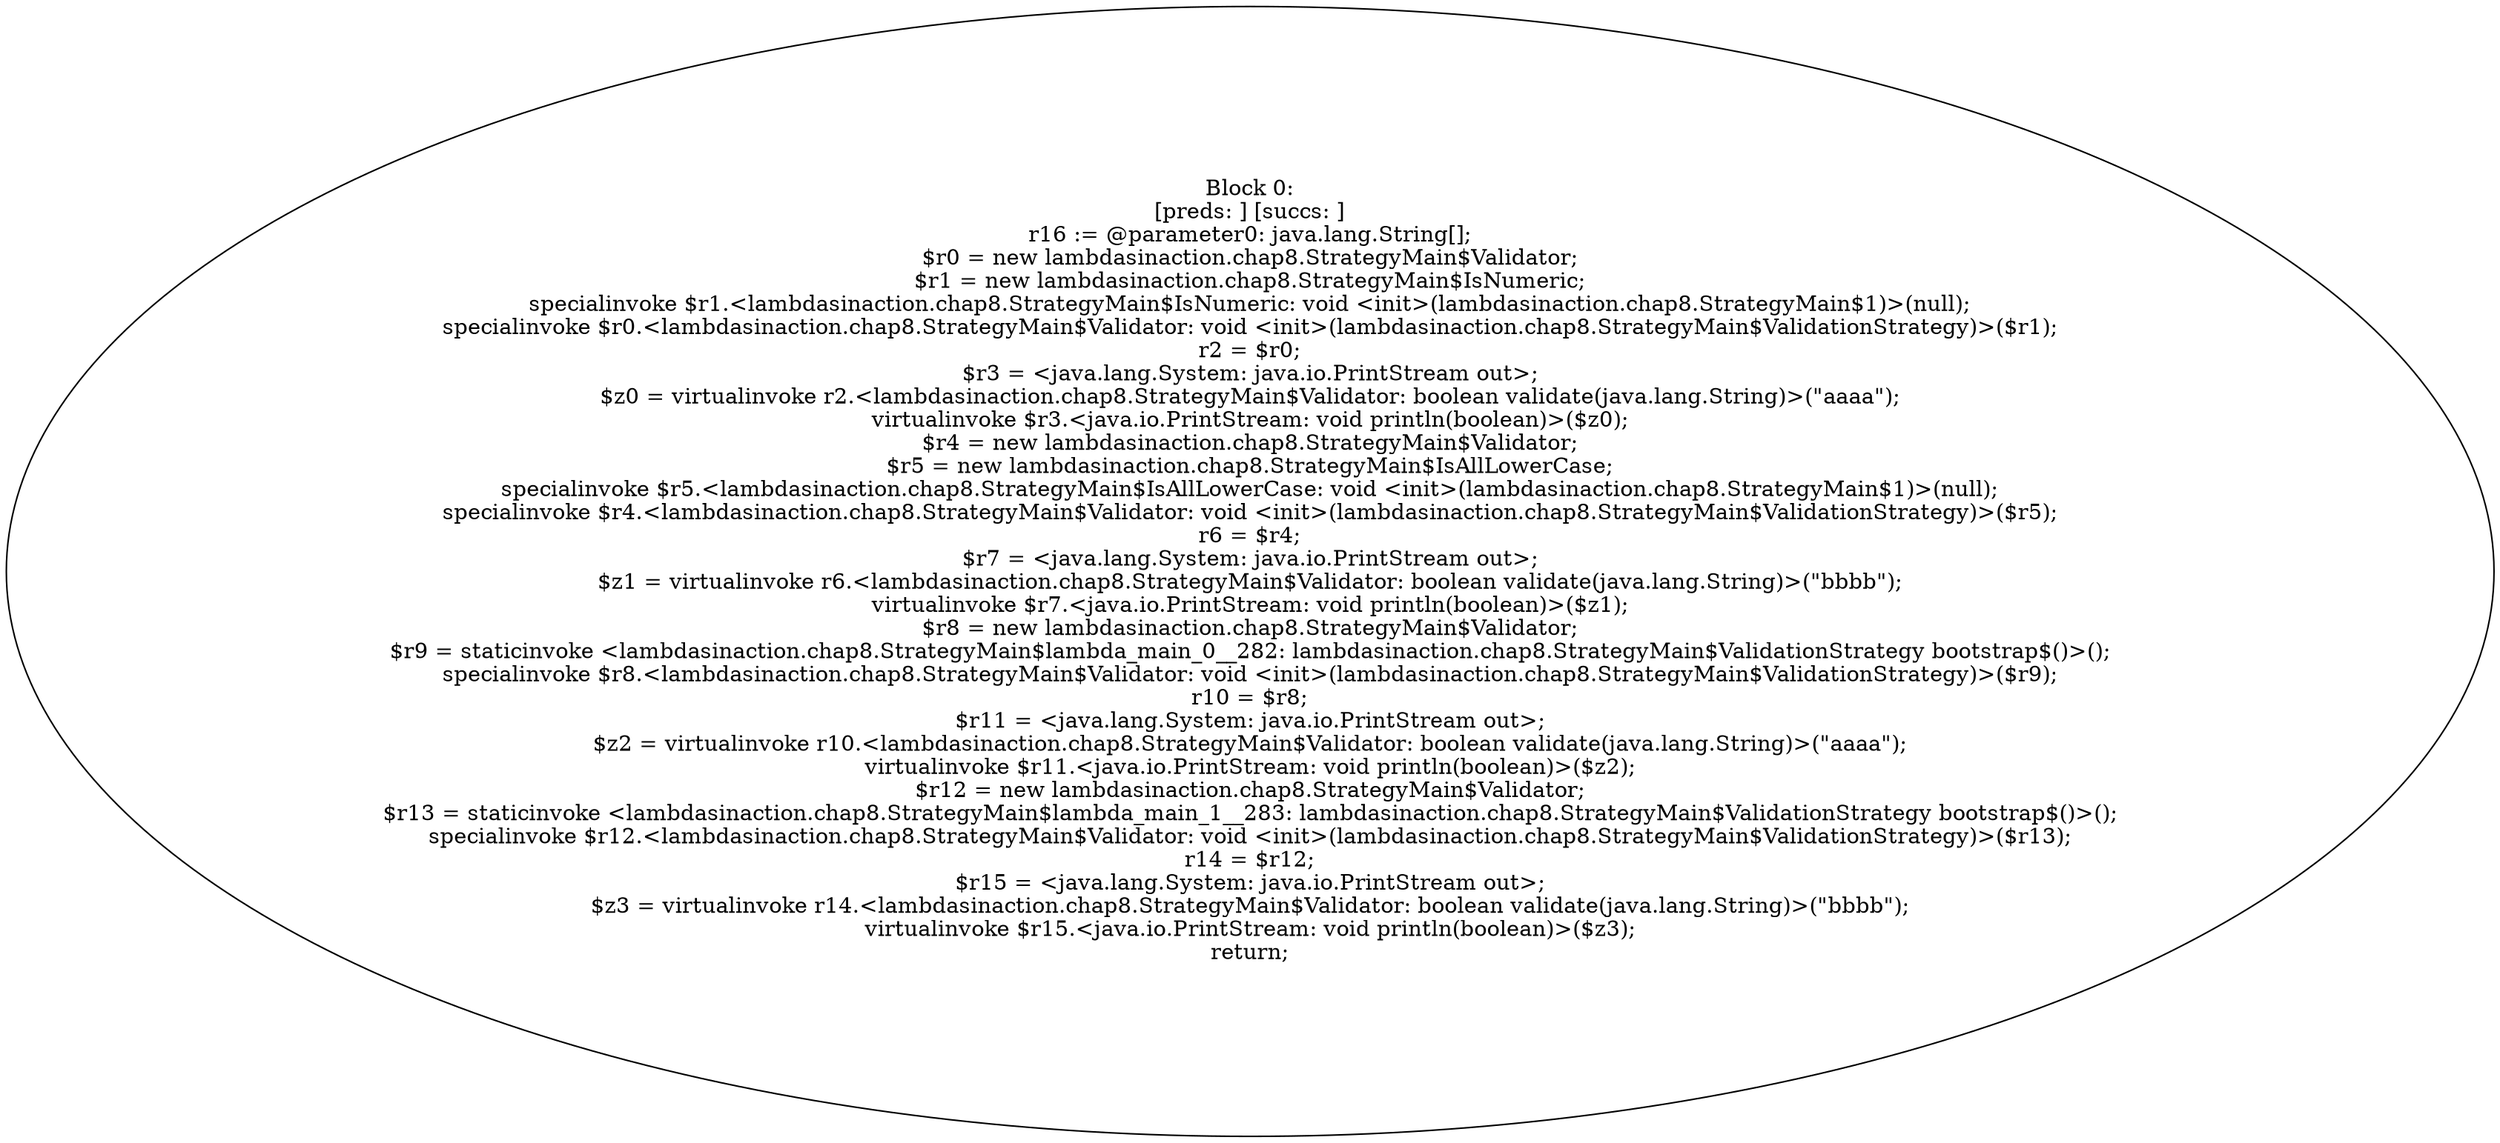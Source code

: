 digraph "unitGraph" {
    "Block 0:
[preds: ] [succs: ]
r16 := @parameter0: java.lang.String[];
$r0 = new lambdasinaction.chap8.StrategyMain$Validator;
$r1 = new lambdasinaction.chap8.StrategyMain$IsNumeric;
specialinvoke $r1.<lambdasinaction.chap8.StrategyMain$IsNumeric: void <init>(lambdasinaction.chap8.StrategyMain$1)>(null);
specialinvoke $r0.<lambdasinaction.chap8.StrategyMain$Validator: void <init>(lambdasinaction.chap8.StrategyMain$ValidationStrategy)>($r1);
r2 = $r0;
$r3 = <java.lang.System: java.io.PrintStream out>;
$z0 = virtualinvoke r2.<lambdasinaction.chap8.StrategyMain$Validator: boolean validate(java.lang.String)>(\"aaaa\");
virtualinvoke $r3.<java.io.PrintStream: void println(boolean)>($z0);
$r4 = new lambdasinaction.chap8.StrategyMain$Validator;
$r5 = new lambdasinaction.chap8.StrategyMain$IsAllLowerCase;
specialinvoke $r5.<lambdasinaction.chap8.StrategyMain$IsAllLowerCase: void <init>(lambdasinaction.chap8.StrategyMain$1)>(null);
specialinvoke $r4.<lambdasinaction.chap8.StrategyMain$Validator: void <init>(lambdasinaction.chap8.StrategyMain$ValidationStrategy)>($r5);
r6 = $r4;
$r7 = <java.lang.System: java.io.PrintStream out>;
$z1 = virtualinvoke r6.<lambdasinaction.chap8.StrategyMain$Validator: boolean validate(java.lang.String)>(\"bbbb\");
virtualinvoke $r7.<java.io.PrintStream: void println(boolean)>($z1);
$r8 = new lambdasinaction.chap8.StrategyMain$Validator;
$r9 = staticinvoke <lambdasinaction.chap8.StrategyMain$lambda_main_0__282: lambdasinaction.chap8.StrategyMain$ValidationStrategy bootstrap$()>();
specialinvoke $r8.<lambdasinaction.chap8.StrategyMain$Validator: void <init>(lambdasinaction.chap8.StrategyMain$ValidationStrategy)>($r9);
r10 = $r8;
$r11 = <java.lang.System: java.io.PrintStream out>;
$z2 = virtualinvoke r10.<lambdasinaction.chap8.StrategyMain$Validator: boolean validate(java.lang.String)>(\"aaaa\");
virtualinvoke $r11.<java.io.PrintStream: void println(boolean)>($z2);
$r12 = new lambdasinaction.chap8.StrategyMain$Validator;
$r13 = staticinvoke <lambdasinaction.chap8.StrategyMain$lambda_main_1__283: lambdasinaction.chap8.StrategyMain$ValidationStrategy bootstrap$()>();
specialinvoke $r12.<lambdasinaction.chap8.StrategyMain$Validator: void <init>(lambdasinaction.chap8.StrategyMain$ValidationStrategy)>($r13);
r14 = $r12;
$r15 = <java.lang.System: java.io.PrintStream out>;
$z3 = virtualinvoke r14.<lambdasinaction.chap8.StrategyMain$Validator: boolean validate(java.lang.String)>(\"bbbb\");
virtualinvoke $r15.<java.io.PrintStream: void println(boolean)>($z3);
return;
"
}
